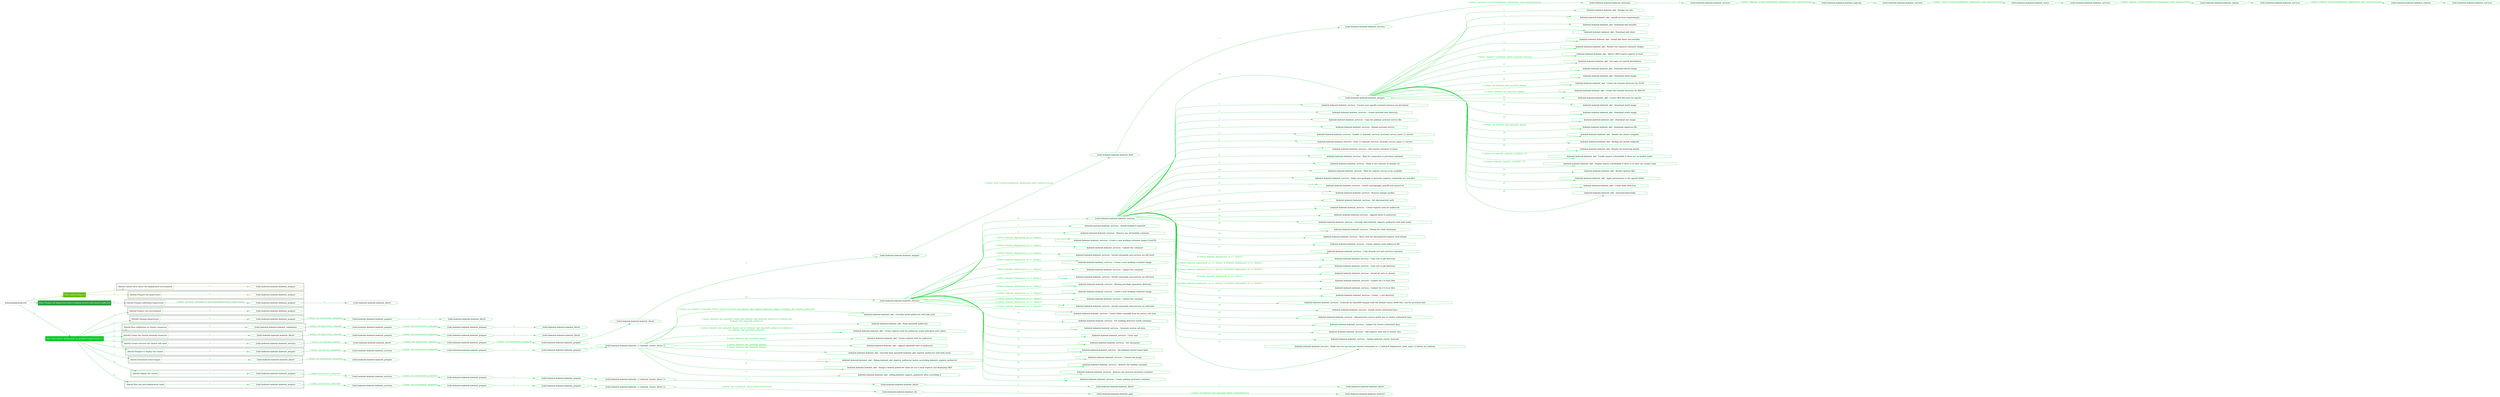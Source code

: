 digraph {
	graph [concentrate=true ordering=in rankdir=LR ratio=fill]
	edge [esep=5 sep=10]
	"kubeinit/playbook.yml" [id=root_node style=dotted]
	play_3930aa72 [label="Play: Initial setup (1)" color="#67bd0f" fontcolor="#ffffff" id=play_3930aa72 shape=box style=filled tooltip=localhost]
	"kubeinit/playbook.yml" -> play_3930aa72 [label="1 " color="#67bd0f" fontcolor="#67bd0f" id=edge_862242b8 labeltooltip="1 " tooltip="1 "]
	subgraph "kubeinit.kubeinit.kubeinit_prepare" {
		role_34085167 [label="[role] kubeinit.kubeinit.kubeinit_prepare" color="#67bd0f" id=role_34085167 tooltip="kubeinit.kubeinit.kubeinit_prepare"]
	}
	subgraph "kubeinit.kubeinit.kubeinit_prepare" {
		role_8853cd68 [label="[role] kubeinit.kubeinit.kubeinit_prepare" color="#67bd0f" id=role_8853cd68 tooltip="kubeinit.kubeinit.kubeinit_prepare"]
	}
	subgraph "Play: Initial setup (1)" {
		play_3930aa72 -> block_ec96301e [label=1 color="#67bd0f" fontcolor="#67bd0f" id=edge_690a9545 labeltooltip=1 tooltip=1]
		subgraph cluster_block_ec96301e {
			block_ec96301e [label="[block] Gather facts about the deployment environment" color="#67bd0f" id=block_ec96301e labeltooltip="Gather facts about the deployment environment" shape=box tooltip="Gather facts about the deployment environment"]
			block_ec96301e -> role_34085167 [label="1 " color="#67bd0f" fontcolor="#67bd0f" id=edge_0159f97f labeltooltip="1 " tooltip="1 "]
		}
		play_3930aa72 -> block_330757d1 [label=2 color="#67bd0f" fontcolor="#67bd0f" id=edge_3ceb738e labeltooltip=2 tooltip=2]
		subgraph cluster_block_330757d1 {
			block_330757d1 [label="[block] Prepare the hypervisors" color="#67bd0f" id=block_330757d1 labeltooltip="Prepare the hypervisors" shape=box tooltip="Prepare the hypervisors"]
			block_330757d1 -> role_8853cd68 [label="1 " color="#67bd0f" fontcolor="#67bd0f" id=edge_a051a071 labeltooltip="1 " tooltip="1 "]
		}
	}
	play_a74b76b9 [label="Play: Prepare all hypervisor hosts to deploy service and cluster nodes (0)" color="#2aa23f" fontcolor="#ffffff" id=play_a74b76b9 shape=box style=filled tooltip="Play: Prepare all hypervisor hosts to deploy service and cluster nodes (0)"]
	"kubeinit/playbook.yml" -> play_a74b76b9 [label="2 " color="#2aa23f" fontcolor="#2aa23f" id=edge_378794c4 labeltooltip="2 " tooltip="2 "]
	subgraph "kubeinit.kubeinit.kubeinit_libvirt" {
		role_548a5399 [label="[role] kubeinit.kubeinit.kubeinit_libvirt" color="#2aa23f" id=role_548a5399 tooltip="kubeinit.kubeinit.kubeinit_libvirt"]
	}
	subgraph "kubeinit.kubeinit.kubeinit_prepare" {
		role_34716636 [label="[role] kubeinit.kubeinit.kubeinit_prepare" color="#2aa23f" id=role_34716636 tooltip="kubeinit.kubeinit.kubeinit_prepare"]
		role_34716636 -> role_548a5399 [label="1 " color="#2aa23f" fontcolor="#2aa23f" id=edge_891f6bec labeltooltip="1 " tooltip="1 "]
	}
	subgraph "Play: Prepare all hypervisor hosts to deploy service and cluster nodes (0)" {
		play_a74b76b9 -> block_d46180a0 [label=1 color="#2aa23f" fontcolor="#2aa23f" id=edge_8298a652 labeltooltip=1 tooltip=1]
		subgraph cluster_block_d46180a0 {
			block_d46180a0 [label="[block] Prepare individual hypervisors" color="#2aa23f" id=block_d46180a0 labeltooltip="Prepare individual hypervisors" shape=box tooltip="Prepare individual hypervisors"]
			block_d46180a0 -> role_34716636 [label="1 [when: inventory_hostname in hostvars['kubeinit-facts'].hypervisors]" color="#2aa23f" fontcolor="#2aa23f" id=edge_69f134c7 labeltooltip="1 [when: inventory_hostname in hostvars['kubeinit-facts'].hypervisors]" tooltip="1 [when: inventory_hostname in hostvars['kubeinit-facts'].hypervisors]"]
		}
	}
	play_fd305d05 [label="Play: Run cluster deployment on prepared hypervisors (1)" color="#00cc21" fontcolor="#ffffff" id=play_fd305d05 shape=box style=filled tooltip=localhost]
	"kubeinit/playbook.yml" -> play_fd305d05 [label="3 " color="#00cc21" fontcolor="#00cc21" id=edge_f75c39d8 labeltooltip="3 " tooltip="3 "]
	subgraph "kubeinit.kubeinit.kubeinit_prepare" {
		role_9f9851fd [label="[role] kubeinit.kubeinit.kubeinit_prepare" color="#00cc21" id=role_9f9851fd tooltip="kubeinit.kubeinit.kubeinit_prepare"]
	}
	subgraph "kubeinit.kubeinit.kubeinit_libvirt" {
		role_09f736a6 [label="[role] kubeinit.kubeinit.kubeinit_libvirt" color="#00cc21" id=role_09f736a6 tooltip="kubeinit.kubeinit.kubeinit_libvirt"]
	}
	subgraph "kubeinit.kubeinit.kubeinit_prepare" {
		role_9d5b338d [label="[role] kubeinit.kubeinit.kubeinit_prepare" color="#00cc21" id=role_9d5b338d tooltip="kubeinit.kubeinit.kubeinit_prepare"]
		role_9d5b338d -> role_09f736a6 [label="1 " color="#00cc21" fontcolor="#00cc21" id=edge_8c2f9f8d labeltooltip="1 " tooltip="1 "]
	}
	subgraph "kubeinit.kubeinit.kubeinit_prepare" {
		role_fb8d58ef [label="[role] kubeinit.kubeinit.kubeinit_prepare" color="#00cc21" id=role_fb8d58ef tooltip="kubeinit.kubeinit.kubeinit_prepare"]
		role_fb8d58ef -> role_9d5b338d [label="1 [when: not environment_prepared]" color="#00cc21" fontcolor="#00cc21" id=edge_3a8899c5 labeltooltip="1 [when: not environment_prepared]" tooltip="1 [when: not environment_prepared]"]
	}
	subgraph "kubeinit.kubeinit.kubeinit_libvirt" {
		role_7ce58362 [label="[role] kubeinit.kubeinit.kubeinit_libvirt" color="#00cc21" id=role_7ce58362 tooltip="kubeinit.kubeinit.kubeinit_libvirt"]
	}
	subgraph "kubeinit.kubeinit.kubeinit_prepare" {
		role_16567720 [label="[role] kubeinit.kubeinit.kubeinit_prepare" color="#00cc21" id=role_16567720 tooltip="kubeinit.kubeinit.kubeinit_prepare"]
		role_16567720 -> role_7ce58362 [label="1 " color="#00cc21" fontcolor="#00cc21" id=edge_954b1597 labeltooltip="1 " tooltip="1 "]
	}
	subgraph "kubeinit.kubeinit.kubeinit_prepare" {
		role_e496e511 [label="[role] kubeinit.kubeinit.kubeinit_prepare" color="#00cc21" id=role_e496e511 tooltip="kubeinit.kubeinit.kubeinit_prepare"]
		role_e496e511 -> role_16567720 [label="1 [when: not environment_prepared]" color="#00cc21" fontcolor="#00cc21" id=edge_1e5223f6 labeltooltip="1 [when: not environment_prepared]" tooltip="1 [when: not environment_prepared]"]
	}
	subgraph "kubeinit.kubeinit.kubeinit_validations" {
		role_ee6c1b48 [label="[role] kubeinit.kubeinit.kubeinit_validations" color="#00cc21" id=role_ee6c1b48 tooltip="kubeinit.kubeinit.kubeinit_validations"]
		role_ee6c1b48 -> role_e496e511 [label="1 [when: not hypervisors_cleaned]" color="#00cc21" fontcolor="#00cc21" id=edge_94e13bbf labeltooltip="1 [when: not hypervisors_cleaned]" tooltip="1 [when: not hypervisors_cleaned]"]
	}
	subgraph "kubeinit.kubeinit.kubeinit_libvirt" {
		role_5bc779a7 [label="[role] kubeinit.kubeinit.kubeinit_libvirt" color="#00cc21" id=role_5bc779a7 tooltip="kubeinit.kubeinit.kubeinit_libvirt"]
	}
	subgraph "kubeinit.kubeinit.kubeinit_prepare" {
		role_d9e1999d [label="[role] kubeinit.kubeinit.kubeinit_prepare" color="#00cc21" id=role_d9e1999d tooltip="kubeinit.kubeinit.kubeinit_prepare"]
		role_d9e1999d -> role_5bc779a7 [label="1 " color="#00cc21" fontcolor="#00cc21" id=edge_8dc11fe7 labeltooltip="1 " tooltip="1 "]
	}
	subgraph "kubeinit.kubeinit.kubeinit_prepare" {
		role_373f72bf [label="[role] kubeinit.kubeinit.kubeinit_prepare" color="#00cc21" id=role_373f72bf tooltip="kubeinit.kubeinit.kubeinit_prepare"]
		role_373f72bf -> role_d9e1999d [label="1 [when: not environment_prepared]" color="#00cc21" fontcolor="#00cc21" id=edge_54837ba4 labeltooltip="1 [when: not environment_prepared]" tooltip="1 [when: not environment_prepared]"]
	}
	subgraph "kubeinit.kubeinit.kubeinit_libvirt" {
		role_51d3274a [label="[role] kubeinit.kubeinit.kubeinit_libvirt" color="#00cc21" id=role_51d3274a tooltip="kubeinit.kubeinit.kubeinit_libvirt"]
		role_51d3274a -> role_373f72bf [label="1 [when: not hypervisors_cleaned]" color="#00cc21" fontcolor="#00cc21" id=edge_a357cd28 labeltooltip="1 [when: not hypervisors_cleaned]" tooltip="1 [when: not hypervisors_cleaned]"]
	}
	subgraph "kubeinit.kubeinit.kubeinit_services" {
		role_fef5a75d [label="[role] kubeinit.kubeinit.kubeinit_services" color="#00cc21" id=role_fef5a75d tooltip="kubeinit.kubeinit.kubeinit_services"]
	}
	subgraph "kubeinit.kubeinit.kubeinit_registry" {
		role_125764d1 [label="[role] kubeinit.kubeinit.kubeinit_registry" color="#00cc21" id=role_125764d1 tooltip="kubeinit.kubeinit.kubeinit_registry"]
		role_125764d1 -> role_fef5a75d [label="1 " color="#00cc21" fontcolor="#00cc21" id=edge_fab2b13d labeltooltip="1 " tooltip="1 "]
	}
	subgraph "kubeinit.kubeinit.kubeinit_services" {
		role_efa6d9d4 [label="[role] kubeinit.kubeinit.kubeinit_services" color="#00cc21" id=role_efa6d9d4 tooltip="kubeinit.kubeinit.kubeinit_services"]
		role_efa6d9d4 -> role_125764d1 [label="1 [when: 'registry' in hostvars[kubeinit_deployment_node_name].services]" color="#00cc21" fontcolor="#00cc21" id=edge_377251af labeltooltip="1 [when: 'registry' in hostvars[kubeinit_deployment_node_name].services]" tooltip="1 [when: 'registry' in hostvars[kubeinit_deployment_node_name].services]"]
	}
	subgraph "kubeinit.kubeinit.kubeinit_apache" {
		role_afdfe680 [label="[role] kubeinit.kubeinit.kubeinit_apache" color="#00cc21" id=role_afdfe680 tooltip="kubeinit.kubeinit.kubeinit_apache"]
		role_afdfe680 -> role_efa6d9d4 [label="1 " color="#00cc21" fontcolor="#00cc21" id=edge_f150238a labeltooltip="1 " tooltip="1 "]
	}
	subgraph "kubeinit.kubeinit.kubeinit_services" {
		role_82650195 [label="[role] kubeinit.kubeinit.kubeinit_services" color="#00cc21" id=role_82650195 tooltip="kubeinit.kubeinit.kubeinit_services"]
		role_82650195 -> role_afdfe680 [label="1 [when: 'apache' in hostvars[kubeinit_deployment_node_name].services]" color="#00cc21" fontcolor="#00cc21" id=edge_059af410 labeltooltip="1 [when: 'apache' in hostvars[kubeinit_deployment_node_name].services]" tooltip="1 [when: 'apache' in hostvars[kubeinit_deployment_node_name].services]"]
	}
	subgraph "kubeinit.kubeinit.kubeinit_nexus" {
		role_2eb80bdc [label="[role] kubeinit.kubeinit.kubeinit_nexus" color="#00cc21" id=role_2eb80bdc tooltip="kubeinit.kubeinit.kubeinit_nexus"]
		role_2eb80bdc -> role_82650195 [label="1 " color="#00cc21" fontcolor="#00cc21" id=edge_8dafe0ab labeltooltip="1 " tooltip="1 "]
	}
	subgraph "kubeinit.kubeinit.kubeinit_services" {
		role_4574d3bd [label="[role] kubeinit.kubeinit.kubeinit_services" color="#00cc21" id=role_4574d3bd tooltip="kubeinit.kubeinit.kubeinit_services"]
		role_4574d3bd -> role_2eb80bdc [label="1 [when: 'nexus' in hostvars[kubeinit_deployment_node_name].services]" color="#00cc21" fontcolor="#00cc21" id=edge_c0ead2f5 labeltooltip="1 [when: 'nexus' in hostvars[kubeinit_deployment_node_name].services]" tooltip="1 [when: 'nexus' in hostvars[kubeinit_deployment_node_name].services]"]
	}
	subgraph "kubeinit.kubeinit.kubeinit_haproxy" {
		role_fe5e58e2 [label="[role] kubeinit.kubeinit.kubeinit_haproxy" color="#00cc21" id=role_fe5e58e2 tooltip="kubeinit.kubeinit.kubeinit_haproxy"]
		role_fe5e58e2 -> role_4574d3bd [label="1 " color="#00cc21" fontcolor="#00cc21" id=edge_315e60a2 labeltooltip="1 " tooltip="1 "]
	}
	subgraph "kubeinit.kubeinit.kubeinit_services" {
		role_95ff2632 [label="[role] kubeinit.kubeinit.kubeinit_services" color="#00cc21" id=role_95ff2632 tooltip="kubeinit.kubeinit.kubeinit_services"]
		role_95ff2632 -> role_fe5e58e2 [label="1 [when: 'haproxy' in hostvars[kubeinit_deployment_node_name].services]" color="#00cc21" fontcolor="#00cc21" id=edge_da72d06d labeltooltip="1 [when: 'haproxy' in hostvars[kubeinit_deployment_node_name].services]" tooltip="1 [when: 'haproxy' in hostvars[kubeinit_deployment_node_name].services]"]
	}
	subgraph "kubeinit.kubeinit.kubeinit_dnsmasq" {
		role_efcf39e1 [label="[role] kubeinit.kubeinit.kubeinit_dnsmasq" color="#00cc21" id=role_efcf39e1 tooltip="kubeinit.kubeinit.kubeinit_dnsmasq"]
		role_efcf39e1 -> role_95ff2632 [label="1 " color="#00cc21" fontcolor="#00cc21" id=edge_1147c83d labeltooltip="1 " tooltip="1 "]
	}
	subgraph "kubeinit.kubeinit.kubeinit_services" {
		role_4274913e [label="[role] kubeinit.kubeinit.kubeinit_services" color="#00cc21" id=role_4274913e tooltip="kubeinit.kubeinit.kubeinit_services"]
		role_4274913e -> role_efcf39e1 [label="1 [when: 'dnsmasq' in hostvars[kubeinit_deployment_node_name].services]" color="#00cc21" fontcolor="#00cc21" id=edge_590586aa labeltooltip="1 [when: 'dnsmasq' in hostvars[kubeinit_deployment_node_name].services]" tooltip="1 [when: 'dnsmasq' in hostvars[kubeinit_deployment_node_name].services]"]
	}
	subgraph "kubeinit.kubeinit.kubeinit_bind" {
		role_cde15881 [label="[role] kubeinit.kubeinit.kubeinit_bind" color="#00cc21" id=role_cde15881 tooltip="kubeinit.kubeinit.kubeinit_bind"]
		role_cde15881 -> role_4274913e [label="1 " color="#00cc21" fontcolor="#00cc21" id=edge_ad5581fb labeltooltip="1 " tooltip="1 "]
	}
	subgraph "kubeinit.kubeinit.kubeinit_prepare" {
		role_66c4d93e [label="[role] kubeinit.kubeinit.kubeinit_prepare" color="#00cc21" id=role_66c4d93e tooltip="kubeinit.kubeinit.kubeinit_prepare"]
		role_66c4d93e -> role_cde15881 [label="1 [when: 'bind' in hostvars[kubeinit_deployment_node_name].services]" color="#00cc21" fontcolor="#00cc21" id=edge_3aeea842 labeltooltip="1 [when: 'bind' in hostvars[kubeinit_deployment_node_name].services]" tooltip="1 [when: 'bind' in hostvars[kubeinit_deployment_node_name].services]"]
	}
	subgraph "kubeinit.kubeinit.kubeinit_libvirt" {
		role_99ee3eaf [label="[role] kubeinit.kubeinit.kubeinit_libvirt" color="#00cc21" id=role_99ee3eaf tooltip="kubeinit.kubeinit.kubeinit_libvirt"]
		role_99ee3eaf -> role_66c4d93e [label="1 " color="#00cc21" fontcolor="#00cc21" id=edge_46defb19 labeltooltip="1 " tooltip="1 "]
	}
	subgraph "kubeinit.kubeinit.kubeinit_prepare" {
		role_2c5df840 [label="[role] kubeinit.kubeinit.kubeinit_prepare" color="#00cc21" id=role_2c5df840 tooltip="kubeinit.kubeinit.kubeinit_prepare"]
		role_2c5df840 -> role_99ee3eaf [label="1 " color="#00cc21" fontcolor="#00cc21" id=edge_b470a0e3 labeltooltip="1 " tooltip="1 "]
	}
	subgraph "kubeinit.kubeinit.kubeinit_prepare" {
		role_34f8f930 [label="[role] kubeinit.kubeinit.kubeinit_prepare" color="#00cc21" id=role_34f8f930 tooltip="kubeinit.kubeinit.kubeinit_prepare"]
		role_34f8f930 -> role_2c5df840 [label="1 [when: not environment_prepared]" color="#00cc21" fontcolor="#00cc21" id=edge_0b3fd749 labeltooltip="1 [when: not environment_prepared]" tooltip="1 [when: not environment_prepared]"]
	}
	subgraph "kubeinit.kubeinit.kubeinit_libvirt" {
		role_950387c4 [label="[role] kubeinit.kubeinit.kubeinit_libvirt" color="#00cc21" id=role_950387c4 tooltip="kubeinit.kubeinit.kubeinit_libvirt"]
		role_950387c4 -> role_34f8f930 [label="1 [when: not hypervisors_cleaned]" color="#00cc21" fontcolor="#00cc21" id=edge_49e7b118 labeltooltip="1 [when: not hypervisors_cleaned]" tooltip="1 [when: not hypervisors_cleaned]"]
	}
	subgraph "kubeinit.kubeinit.kubeinit_services" {
		role_a7f99a9d [label="[role] kubeinit.kubeinit.kubeinit_services" color="#00cc21" id=role_a7f99a9d tooltip="kubeinit.kubeinit.kubeinit_services"]
		role_a7f99a9d -> role_950387c4 [label="1 [when: not network_created]" color="#00cc21" fontcolor="#00cc21" id=edge_1d25fb61 labeltooltip="1 [when: not network_created]" tooltip="1 [when: not network_created]"]
	}
	subgraph "kubeinit.kubeinit.kubeinit_prepare" {
		role_9ff2643e [label="[role] kubeinit.kubeinit.kubeinit_prepare" color="#00cc21" id=role_9ff2643e tooltip="kubeinit.kubeinit.kubeinit_prepare"]
		task_190ede09 [label="kubeinit.kubeinit.kubeinit_okd : Render net info" color="#00cc21" id=task_190ede09 shape=octagon tooltip="kubeinit.kubeinit.kubeinit_okd : Render net info"]
		role_9ff2643e -> task_190ede09 [label="1 " color="#00cc21" fontcolor="#00cc21" id=edge_2ce2594e labeltooltip="1 " tooltip="1 "]
		task_5cb845b1 [label="kubeinit.kubeinit.kubeinit_okd : Install services requirements" color="#00cc21" id=task_5cb845b1 shape=octagon tooltip="kubeinit.kubeinit.kubeinit_okd : Install services requirements"]
		role_9ff2643e -> task_5cb845b1 [label="2 " color="#00cc21" fontcolor="#00cc21" id=edge_46b255fe labeltooltip="2 " tooltip="2 "]
		task_edef25cc [label="kubeinit.kubeinit.kubeinit_okd : Download okd installer" color="#00cc21" id=task_edef25cc shape=octagon tooltip="kubeinit.kubeinit.kubeinit_okd : Download okd installer"]
		role_9ff2643e -> task_edef25cc [label="3 " color="#00cc21" fontcolor="#00cc21" id=edge_1a8a70a1 labeltooltip="3 " tooltip="3 "]
		task_44b2f05d [label="kubeinit.kubeinit.kubeinit_okd : Download okd client" color="#00cc21" id=task_44b2f05d shape=octagon tooltip="kubeinit.kubeinit.kubeinit_okd : Download okd client"]
		role_9ff2643e -> task_44b2f05d [label="4 " color="#00cc21" fontcolor="#00cc21" id=edge_66bc6fde labeltooltip="4 " tooltip="4 "]
		task_9bab531b [label="kubeinit.kubeinit.kubeinit_okd : Install okd client and installer" color="#00cc21" id=task_9bab531b shape=octagon tooltip="kubeinit.kubeinit.kubeinit_okd : Install okd client and installer"]
		role_9ff2643e -> task_9bab531b [label="5 " color="#00cc21" fontcolor="#00cc21" id=edge_e40740e2 labeltooltip="5 " tooltip="5 "]
		task_8fbb1b4d [label="kubeinit.kubeinit.kubeinit_okd : Render the required container images" color="#00cc21" id=task_8fbb1b4d shape=octagon tooltip="kubeinit.kubeinit.kubeinit_okd : Render the required container images"]
		role_9ff2643e -> task_8fbb1b4d [label="6 " color="#00cc21" fontcolor="#00cc21" id=edge_0f43a78a labeltooltip="6 " tooltip="6 "]
		task_c34630f1 [label="kubeinit.kubeinit.kubeinit_okd : Mirror OKD remote registry to local" color="#00cc21" id=task_c34630f1 shape=octagon tooltip="kubeinit.kubeinit.kubeinit_okd : Mirror OKD remote registry to local"]
		role_9ff2643e -> task_c34630f1 [label="7 [when: 'registry' in kubeinit_cluster_hostvars.services]" color="#00cc21" fontcolor="#00cc21" id=edge_4f2cffe5 labeltooltip="7 [when: 'registry' in kubeinit_cluster_hostvars.services]" tooltip="7 [when: 'registry' in kubeinit_cluster_hostvars.services]"]
		task_ca7134ca [label="kubeinit.kubeinit.kubeinit_okd : Set name of CoreOS distribution" color="#00cc21" id=task_ca7134ca shape=octagon tooltip="kubeinit.kubeinit.kubeinit_okd : Set name of CoreOS distribution"]
		role_9ff2643e -> task_ca7134ca [label="8 " color="#00cc21" fontcolor="#00cc21" id=edge_b2261655 labeltooltip="8 " tooltip="8 "]
		task_13c2767a [label="kubeinit.kubeinit.kubeinit_okd : Download kernel image" color="#00cc21" id=task_13c2767a shape=octagon tooltip="kubeinit.kubeinit.kubeinit_okd : Download kernel image"]
		role_9ff2643e -> task_13c2767a [label="9 " color="#00cc21" fontcolor="#00cc21" id=edge_54717ded labeltooltip="9 " tooltip="9 "]
		task_7ff1635b [label="kubeinit.kubeinit.kubeinit_okd : Download initrd image" color="#00cc21" id=task_7ff1635b shape=octagon tooltip="kubeinit.kubeinit.kubeinit_okd : Download initrd image"]
		role_9ff2643e -> task_7ff1635b [label="10 " color="#00cc21" fontcolor="#00cc21" id=edge_c36c868d labeltooltip="10 " tooltip="10 "]
		task_dfabe391 [label="kubeinit.kubeinit.kubeinit_okd : Create the treeinfo directory for FCOS" color="#00cc21" id=task_dfabe391 shape=octagon tooltip="kubeinit.kubeinit.kubeinit_okd : Create the treeinfo directory for FCOS"]
		role_9ff2643e -> task_dfabe391 [label="11 [when: not kubeinit_okd_openshift_deploy]" color="#00cc21" fontcolor="#00cc21" id=edge_aef61e0e labeltooltip="11 [when: not kubeinit_okd_openshift_deploy]" tooltip="11 [when: not kubeinit_okd_openshift_deploy]"]
		task_c2b97b6d [label="kubeinit.kubeinit.kubeinit_okd : Create the treeinfo directory for RHCOS" color="#00cc21" id=task_c2b97b6d shape=octagon tooltip="kubeinit.kubeinit.kubeinit_okd : Create the treeinfo directory for RHCOS"]
		role_9ff2643e -> task_c2b97b6d [label="12 [when: kubeinit_okd_openshift_deploy]" color="#00cc21" fontcolor="#00cc21" id=edge_9dd1e63b labeltooltip="12 [when: kubeinit_okd_openshift_deploy]" tooltip="12 [when: kubeinit_okd_openshift_deploy]"]
		task_3ff24b7b [label="kubeinit.kubeinit.kubeinit_okd : Create OKD directory for apache" color="#00cc21" id=task_3ff24b7b shape=octagon tooltip="kubeinit.kubeinit.kubeinit_okd : Create OKD directory for apache"]
		role_9ff2643e -> task_3ff24b7b [label="13 " color="#00cc21" fontcolor="#00cc21" id=edge_be957769 labeltooltip="13 " tooltip="13 "]
		task_ab6f8a76 [label="kubeinit.kubeinit.kubeinit_okd : Download initrd image" color="#00cc21" id=task_ab6f8a76 shape=octagon tooltip="kubeinit.kubeinit.kubeinit_okd : Download initrd image"]
		role_9ff2643e -> task_ab6f8a76 [label="14 " color="#00cc21" fontcolor="#00cc21" id=edge_321ea21f labeltooltip="14 " tooltip="14 "]
		task_4decab11 [label="kubeinit.kubeinit.kubeinit_okd : Download rootfs image" color="#00cc21" id=task_4decab11 shape=octagon tooltip="kubeinit.kubeinit.kubeinit_okd : Download rootfs image"]
		role_9ff2643e -> task_4decab11 [label="15 " color="#00cc21" fontcolor="#00cc21" id=edge_109a3abc labeltooltip="15 " tooltip="15 "]
		task_d01d5037 [label="kubeinit.kubeinit.kubeinit_okd : Download raw image" color="#00cc21" id=task_d01d5037 shape=octagon tooltip="kubeinit.kubeinit.kubeinit_okd : Download raw image"]
		role_9ff2643e -> task_d01d5037 [label="16 " color="#00cc21" fontcolor="#00cc21" id=edge_d17d2e26 labeltooltip="16 " tooltip="16 "]
		task_78194731 [label="kubeinit.kubeinit.kubeinit_okd : Download signature file" color="#00cc21" id=task_78194731 shape=octagon tooltip="kubeinit.kubeinit.kubeinit_okd : Download signature file"]
		role_9ff2643e -> task_78194731 [label="17 [when: not kubeinit_okd_openshift_deploy]" color="#00cc21" fontcolor="#00cc21" id=edge_a25cbd5c labeltooltip="17 [when: not kubeinit_okd_openshift_deploy]" tooltip="17 [when: not kubeinit_okd_openshift_deploy]"]
		task_d46aa6b2 [label="kubeinit.kubeinit.kubeinit_okd : Render the cluster template" color="#00cc21" id=task_d46aa6b2 shape=octagon tooltip="kubeinit.kubeinit.kubeinit_okd : Render the cluster template"]
		role_9ff2643e -> task_d46aa6b2 [label="18 " color="#00cc21" fontcolor="#00cc21" id=edge_cce9a955 labeltooltip="18 " tooltip="18 "]
		task_93c113c7 [label="kubeinit.kubeinit.kubeinit_okd : Backup the install config file" color="#00cc21" id=task_93c113c7 shape=octagon tooltip="kubeinit.kubeinit.kubeinit_okd : Backup the install config file"]
		role_9ff2643e -> task_93c113c7 [label="19 " color="#00cc21" fontcolor="#00cc21" id=edge_fc0f2154 labeltooltip="19 " tooltip="19 "]
		task_887a16bf [label="kubeinit.kubeinit.kubeinit_okd : Render the bootstrap details" color="#00cc21" id=task_887a16bf shape=octagon tooltip="kubeinit.kubeinit.kubeinit_okd : Render the bootstrap details"]
		role_9ff2643e -> task_887a16bf [label="20 " color="#00cc21" fontcolor="#00cc21" id=edge_ff2b15af labeltooltip="20 " tooltip="20 "]
		task_1d5cf059 [label="kubeinit.kubeinit.kubeinit_okd : Enable master schedulable if there are no worker nodes" color="#00cc21" id=task_1d5cf059 shape=octagon tooltip="kubeinit.kubeinit.kubeinit_okd : Enable master schedulable if there are no worker nodes"]
		role_9ff2643e -> task_1d5cf059 [label="21 [when: not kubeinit_compute_count|int > 0]" color="#00cc21" fontcolor="#00cc21" id=edge_16adbff4 labeltooltip="21 [when: not kubeinit_compute_count|int > 0]" tooltip="21 [when: not kubeinit_compute_count|int > 0]"]
		task_7f94a6bf [label="kubeinit.kubeinit.kubeinit_okd : Disable master schedulable if there is at least one worker node" color="#00cc21" id=task_7f94a6bf shape=octagon tooltip="kubeinit.kubeinit.kubeinit_okd : Disable master schedulable if there is at least one worker node"]
		role_9ff2643e -> task_7f94a6bf [label="22 [when: kubeinit_compute_count|int > 0]" color="#00cc21" fontcolor="#00cc21" id=edge_54dc4c61 labeltooltip="22 [when: kubeinit_compute_count|int > 0]" tooltip="22 [when: kubeinit_compute_count|int > 0]"]
		task_3e1c3219 [label="kubeinit.kubeinit.kubeinit_okd : Render ignition files" color="#00cc21" id=task_3e1c3219 shape=octagon tooltip="kubeinit.kubeinit.kubeinit_okd : Render ignition files"]
		role_9ff2643e -> task_3e1c3219 [label="23 " color="#00cc21" fontcolor="#00cc21" id=edge_19a284d5 labeltooltip="23 " tooltip="23 "]
		task_cb44bd12 [label="kubeinit.kubeinit.kubeinit_okd : Apply permissions to the apache folder" color="#00cc21" id=task_cb44bd12 shape=octagon tooltip="kubeinit.kubeinit.kubeinit_okd : Apply permissions to the apache folder"]
		role_9ff2643e -> task_cb44bd12 [label="24 " color="#00cc21" fontcolor="#00cc21" id=edge_695af31e labeltooltip="24 " tooltip="24 "]
		task_3f42f941 [label="kubeinit.kubeinit.kubeinit_okd : Create kube directory" color="#00cc21" id=task_3f42f941 shape=octagon tooltip="kubeinit.kubeinit.kubeinit_okd : Create kube directory"]
		role_9ff2643e -> task_3f42f941 [label="25 " color="#00cc21" fontcolor="#00cc21" id=edge_9d04e53c labeltooltip="25 " tooltip="25 "]
		task_1e7f90ff [label="kubeinit.kubeinit.kubeinit_okd : Autoload kubeconfig" color="#00cc21" id=task_1e7f90ff shape=octagon tooltip="kubeinit.kubeinit.kubeinit_okd : Autoload kubeconfig"]
		role_9ff2643e -> task_1e7f90ff [label="26 " color="#00cc21" fontcolor="#00cc21" id=edge_cc929aea labeltooltip="26 " tooltip="26 "]
	}
	subgraph "kubeinit.kubeinit.kubeinit_services" {
		role_d6398139 [label="[role] kubeinit.kubeinit.kubeinit_services" color="#00cc21" id=role_d6398139 tooltip="kubeinit.kubeinit.kubeinit_services"]
		task_06bd71e7 [label="kubeinit.kubeinit.kubeinit_services : Ensure user specific systemd instance are persistent" color="#00cc21" id=task_06bd71e7 shape=octagon tooltip="kubeinit.kubeinit.kubeinit_services : Ensure user specific systemd instance are persistent"]
		role_d6398139 -> task_06bd71e7 [label="1 " color="#00cc21" fontcolor="#00cc21" id=edge_4032cee0 labeltooltip="1 " tooltip="1 "]
		task_9246050f [label="kubeinit.kubeinit.kubeinit_services : Create systemd user directory" color="#00cc21" id=task_9246050f shape=octagon tooltip="kubeinit.kubeinit.kubeinit_services : Create systemd user directory"]
		role_d6398139 -> task_9246050f [label="2 " color="#00cc21" fontcolor="#00cc21" id=edge_e4d925c9 labeltooltip="2 " tooltip="2 "]
		task_5440cc79 [label="kubeinit.kubeinit.kubeinit_services : Copy the podman systemd service file" color="#00cc21" id=task_5440cc79 shape=octagon tooltip="kubeinit.kubeinit.kubeinit_services : Copy the podman systemd service file"]
		role_d6398139 -> task_5440cc79 [label="3 " color="#00cc21" fontcolor="#00cc21" id=edge_f0529052 labeltooltip="3 " tooltip="3 "]
		task_2dd5bf7b [label="kubeinit.kubeinit.kubeinit_services : Reload systemd service" color="#00cc21" id=task_2dd5bf7b shape=octagon tooltip="kubeinit.kubeinit.kubeinit_services : Reload systemd service"]
		role_d6398139 -> task_2dd5bf7b [label="4 " color="#00cc21" fontcolor="#00cc21" id=edge_98c7b2b2 labeltooltip="4 " tooltip="4 "]
		task_b4106082 [label="kubeinit.kubeinit.kubeinit_services : Enable {{ kubeinit_services_systemd_service_name }}.service" color="#00cc21" id=task_b4106082 shape=octagon tooltip="kubeinit.kubeinit.kubeinit_services : Enable {{ kubeinit_services_systemd_service_name }}.service"]
		role_d6398139 -> task_b4106082 [label="5 " color="#00cc21" fontcolor="#00cc21" id=edge_1d067483 labeltooltip="5 " tooltip="5 "]
		task_5e86f2b5 [label="kubeinit.kubeinit.kubeinit_services : Start {{ kubeinit_services_systemd_service_name }}.service" color="#00cc21" id=task_5e86f2b5 shape=octagon tooltip="kubeinit.kubeinit.kubeinit_services : Start {{ kubeinit_services_systemd_service_name }}.service"]
		role_d6398139 -> task_5e86f2b5 [label="6 " color="#00cc21" fontcolor="#00cc21" id=edge_d11554bc labeltooltip="6 " tooltip="6 "]
		task_a19fe362 [label="kubeinit.kubeinit.kubeinit_services : Add remote container to hosts" color="#00cc21" id=task_a19fe362 shape=octagon tooltip="kubeinit.kubeinit.kubeinit_services : Add remote container to hosts"]
		role_d6398139 -> task_a19fe362 [label="7 " color="#00cc21" fontcolor="#00cc21" id=edge_572fb9d5 labeltooltip="7 " tooltip="7 "]
		task_6f276b72 [label="kubeinit.kubeinit.kubeinit_services : Wait for connection to provision container" color="#00cc21" id=task_6f276b72 shape=octagon tooltip="kubeinit.kubeinit.kubeinit_services : Wait for connection to provision container"]
		role_d6398139 -> task_6f276b72 [label="8 " color="#00cc21" fontcolor="#00cc21" id=edge_814d6bb8 labeltooltip="8 " tooltip="8 "]
		task_cac70021 [label="kubeinit.kubeinit.kubeinit_services : Read in the contents of domain.crt" color="#00cc21" id=task_cac70021 shape=octagon tooltip="kubeinit.kubeinit.kubeinit_services : Read in the contents of domain.crt"]
		role_d6398139 -> task_cac70021 [label="9 " color="#00cc21" fontcolor="#00cc21" id=edge_efbb75fc labeltooltip="9 " tooltip="9 "]
		task_9cb369cc [label="kubeinit.kubeinit.kubeinit_services : Wait for registry service to be available" color="#00cc21" id=task_9cb369cc shape=octagon tooltip="kubeinit.kubeinit.kubeinit_services : Wait for registry service to be available"]
		role_d6398139 -> task_9cb369cc [label="10 " color="#00cc21" fontcolor="#00cc21" id=edge_bb98a810 labeltooltip="10 " tooltip="10 "]
		task_3ea9fd13 [label="kubeinit.kubeinit.kubeinit_services : Make sure packages to generate registry credentials are installed" color="#00cc21" id=task_3ea9fd13 shape=octagon tooltip="kubeinit.kubeinit.kubeinit_services : Make sure packages to generate registry credentials are installed"]
		role_d6398139 -> task_3ea9fd13 [label="11 " color="#00cc21" fontcolor="#00cc21" id=edge_cc0dfc63 labeltooltip="11 " tooltip="11 "]
		task_5a65e92d [label="kubeinit.kubeinit.kubeinit_services : Install cryptography, passlib and nexus3-cli" color="#00cc21" id=task_5a65e92d shape=octagon tooltip="kubeinit.kubeinit.kubeinit_services : Install cryptography, passlib and nexus3-cli"]
		role_d6398139 -> task_5a65e92d [label="12 " color="#00cc21" fontcolor="#00cc21" id=edge_25cd087f labeltooltip="12 " tooltip="12 "]
		task_84f8f14b [label="kubeinit.kubeinit.kubeinit_services : Remove nologin marker" color="#00cc21" id=task_84f8f14b shape=octagon tooltip="kubeinit.kubeinit.kubeinit_services : Remove nologin marker"]
		role_d6398139 -> task_84f8f14b [label="13 " color="#00cc21" fontcolor="#00cc21" id=edge_774916d6 labeltooltip="13 " tooltip="13 "]
		task_5f675d7b [label="kubeinit.kubeinit.kubeinit_services : Set disconnected_auth" color="#00cc21" id=task_5f675d7b shape=octagon tooltip="kubeinit.kubeinit.kubeinit_services : Set disconnected_auth"]
		role_d6398139 -> task_5f675d7b [label="14 " color="#00cc21" fontcolor="#00cc21" id=edge_2f1954c9 labeltooltip="14 " tooltip="14 "]
		task_806928e9 [label="kubeinit.kubeinit.kubeinit_services : Create registry auth for pullsecret" color="#00cc21" id=task_806928e9 shape=octagon tooltip="kubeinit.kubeinit.kubeinit_services : Create registry auth for pullsecret"]
		role_d6398139 -> task_806928e9 [label="15 " color="#00cc21" fontcolor="#00cc21" id=edge_7f3d7ab3 labeltooltip="15 " tooltip="15 "]
		task_8b52af19 [label="kubeinit.kubeinit.kubeinit_services : Append auths to pullsecret" color="#00cc21" id=task_8b52af19 shape=octagon tooltip="kubeinit.kubeinit.kubeinit_services : Append auths to pullsecret"]
		role_d6398139 -> task_8b52af19 [label="16 " color="#00cc21" fontcolor="#00cc21" id=edge_76369f0a labeltooltip="16 " tooltip="16 "]
		task_b6bb84ae [label="kubeinit.kubeinit.kubeinit_services : Override final kubeinit_registry_pullsecret with both auths" color="#00cc21" id=task_b6bb84ae shape=octagon tooltip="kubeinit.kubeinit.kubeinit_services : Override final kubeinit_registry_pullsecret with both auths"]
		role_d6398139 -> task_b6bb84ae [label="17 " color="#00cc21" fontcolor="#00cc21" id=edge_af63db32 labeltooltip="17 " tooltip="17 "]
		task_f3039c27 [label="kubeinit.kubeinit.kubeinit_services : Debug the creds dictionary" color="#00cc21" id=task_f3039c27 shape=octagon tooltip="kubeinit.kubeinit.kubeinit_services : Debug the creds dictionary"]
		role_d6398139 -> task_f3039c27 [label="18 " color="#00cc21" fontcolor="#00cc21" id=edge_9cce3afd labeltooltip="18 " tooltip="18 "]
		task_1beb1af4 [label="kubeinit.kubeinit.kubeinit_services : Write auth for disconnected registry auth details" color="#00cc21" id=task_1beb1af4 shape=octagon tooltip="kubeinit.kubeinit.kubeinit_services : Write auth for disconnected registry auth details"]
		role_d6398139 -> task_1beb1af4 [label="19 " color="#00cc21" fontcolor="#00cc21" id=edge_aa783218 labeltooltip="19 " tooltip="19 "]
		task_2e48fed9 [label="kubeinit.kubeinit.kubeinit_services : Create registry auth pullsecret file" color="#00cc21" id=task_2e48fed9 shape=octagon tooltip="kubeinit.kubeinit.kubeinit_services : Create registry auth pullsecret file"]
		role_d6398139 -> task_2e48fed9 [label="20 " color="#00cc21" fontcolor="#00cc21" id=edge_97aca32a labeltooltip="20 " tooltip="20 "]
		task_768a9666 [label="kubeinit.kubeinit.kubeinit_services : Copy domain cert into services container" color="#00cc21" id=task_768a9666 shape=octagon tooltip="kubeinit.kubeinit.kubeinit_services : Copy domain cert into services container"]
		role_d6398139 -> task_768a9666 [label="21 " color="#00cc21" fontcolor="#00cc21" id=edge_6bbc1fd9 labeltooltip="21 " tooltip="21 "]
		task_f27d7b34 [label="kubeinit.kubeinit.kubeinit_services : Copy cert to pki directory" color="#00cc21" id=task_f27d7b34 shape=octagon tooltip="kubeinit.kubeinit.kubeinit_services : Copy cert to pki directory"]
		role_d6398139 -> task_f27d7b34 [label="22 [when: kubeinit_deployment_os == 'centos']" color="#00cc21" fontcolor="#00cc21" id=edge_2062c2a2 labeltooltip="22 [when: kubeinit_deployment_os == 'centos']" tooltip="22 [when: kubeinit_deployment_os == 'centos']"]
		task_7e14c642 [label="kubeinit.kubeinit.kubeinit_services : Copy cert to pki directory" color="#00cc21" id=task_7e14c642 shape=octagon tooltip="kubeinit.kubeinit.kubeinit_services : Copy cert to pki directory"]
		role_d6398139 -> task_7e14c642 [label="23 [when: kubeinit_deployment_os == 'ubuntu' or kubeinit_deployment_os == 'debian']" color="#00cc21" fontcolor="#00cc21" id=edge_65fb8872 labeltooltip="23 [when: kubeinit_deployment_os == 'ubuntu' or kubeinit_deployment_os == 'debian']" tooltip="23 [when: kubeinit_deployment_os == 'ubuntu' or kubeinit_deployment_os == 'debian']"]
		task_fd58f071 [label="kubeinit.kubeinit.kubeinit_services : Install all certs in ubuntu" color="#00cc21" id=task_fd58f071 shape=octagon tooltip="kubeinit.kubeinit.kubeinit_services : Install all certs in ubuntu"]
		role_d6398139 -> task_fd58f071 [label="24 [when: kubeinit_deployment_os == 'ubuntu' or kubeinit_deployment_os == 'debian']" color="#00cc21" fontcolor="#00cc21" id=edge_b9271ec5 labeltooltip="24 [when: kubeinit_deployment_os == 'ubuntu' or kubeinit_deployment_os == 'debian']" tooltip="24 [when: kubeinit_deployment_os == 'ubuntu' or kubeinit_deployment_os == 'debian']"]
		task_30a259cc [label="kubeinit.kubeinit.kubeinit_services : Update the CA trust files" color="#00cc21" id=task_30a259cc shape=octagon tooltip="kubeinit.kubeinit.kubeinit_services : Update the CA trust files"]
		role_d6398139 -> task_30a259cc [label="25 [when: kubeinit_deployment_os == 'centos']" color="#00cc21" fontcolor="#00cc21" id=edge_820be085 labeltooltip="25 [when: kubeinit_deployment_os == 'centos']" tooltip="25 [when: kubeinit_deployment_os == 'centos']"]
		task_b6040b20 [label="kubeinit.kubeinit.kubeinit_services : Update the CA trust files" color="#00cc21" id=task_b6040b20 shape=octagon tooltip="kubeinit.kubeinit.kubeinit_services : Update the CA trust files"]
		role_d6398139 -> task_b6040b20 [label="26 [when: kubeinit_deployment_os == 'ubuntu' or kubeinit_deployment_os == 'debian']" color="#00cc21" fontcolor="#00cc21" id=edge_ccd80511 labeltooltip="26 [when: kubeinit_deployment_os == 'ubuntu' or kubeinit_deployment_os == 'debian']" tooltip="26 [when: kubeinit_deployment_os == 'ubuntu' or kubeinit_deployment_os == 'debian']"]
		task_a0bb5e2b [label="kubeinit.kubeinit.kubeinit_services : Create ~/.ssh directory" color="#00cc21" id=task_a0bb5e2b shape=octagon tooltip="kubeinit.kubeinit.kubeinit_services : Create ~/.ssh directory"]
		role_d6398139 -> task_a0bb5e2b [label="27 " color="#00cc21" fontcolor="#00cc21" id=edge_bf937c31 labeltooltip="27 " tooltip="27 "]
		task_094f9f8a [label="kubeinit.kubeinit.kubeinit_services : Generate an OpenSSH keypair with the default values (4096 bits, rsa) for provision host" color="#00cc21" id=task_094f9f8a shape=octagon tooltip="kubeinit.kubeinit.kubeinit_services : Generate an OpenSSH keypair with the default values (4096 bits, rsa) for provision host"]
		role_d6398139 -> task_094f9f8a [label="28 " color="#00cc21" fontcolor="#00cc21" id=edge_3867f872 labeltooltip="28 " tooltip="28 "]
		task_6418dffc [label="kubeinit.kubeinit.kubeinit_services : Install cluster authorized keys" color="#00cc21" id=task_6418dffc shape=octagon tooltip="kubeinit.kubeinit.kubeinit_services : Install cluster authorized keys"]
		role_d6398139 -> task_6418dffc [label="29 " color="#00cc21" fontcolor="#00cc21" id=edge_ca430f45 labeltooltip="29 " tooltip="29 "]
		task_2cf3d6d0 [label="kubeinit.kubeinit.kubeinit_services : Add provision service public key to cluster authorized_keys" color="#00cc21" id=task_2cf3d6d0 shape=octagon tooltip="kubeinit.kubeinit.kubeinit_services : Add provision service public key to cluster authorized_keys"]
		role_d6398139 -> task_2cf3d6d0 [label="30 " color="#00cc21" fontcolor="#00cc21" id=edge_c527ed42 labeltooltip="30 " tooltip="30 "]
		task_c72582be [label="kubeinit.kubeinit.kubeinit_services : Update the cluster authorized_keys" color="#00cc21" id=task_c72582be shape=octagon tooltip="kubeinit.kubeinit.kubeinit_services : Update the cluster authorized_keys"]
		role_d6398139 -> task_c72582be [label="31 " color="#00cc21" fontcolor="#00cc21" id=edge_0ccc029f labeltooltip="31 " tooltip="31 "]
		task_5d6caf00 [label="kubeinit.kubeinit.kubeinit_services : Add registry auth info to cluster vars" color="#00cc21" id=task_5d6caf00 shape=octagon tooltip="kubeinit.kubeinit.kubeinit_services : Add registry auth info to cluster vars"]
		role_d6398139 -> task_5d6caf00 [label="32 " color="#00cc21" fontcolor="#00cc21" id=edge_68952b8e labeltooltip="32 " tooltip="32 "]
		task_663200d8 [label="kubeinit.kubeinit.kubeinit_services : Update kubeinit_cluster_hostvars" color="#00cc21" id=task_663200d8 shape=octagon tooltip="kubeinit.kubeinit.kubeinit_services : Update kubeinit_cluster_hostvars"]
		role_d6398139 -> task_663200d8 [label="33 " color="#00cc21" fontcolor="#00cc21" id=edge_ea8880eb labeltooltip="33 " tooltip="33 "]
		task_85133602 [label="kubeinit.kubeinit.kubeinit_services : Make sure we can execute remote commands on {{ kubeinit_deployment_node_name }} before we continue" color="#00cc21" id=task_85133602 shape=octagon tooltip="kubeinit.kubeinit.kubeinit_services : Make sure we can execute remote commands on {{ kubeinit_deployment_node_name }} before we continue"]
		role_d6398139 -> task_85133602 [label="34 " color="#00cc21" fontcolor="#00cc21" id=edge_f4b47094 labeltooltip="34 " tooltip="34 "]
		role_d6398139 -> role_9ff2643e [label="35 " color="#00cc21" fontcolor="#00cc21" id=edge_9818701f labeltooltip="35 " tooltip="35 "]
	}
	subgraph "kubeinit.kubeinit.kubeinit_services" {
		role_e85b2d63 [label="[role] kubeinit.kubeinit.kubeinit_services" color="#00cc21" id=role_e85b2d63 tooltip="kubeinit.kubeinit.kubeinit_services"]
		task_fab3c2b0 [label="kubeinit.kubeinit.kubeinit_services : Install buildah if required" color="#00cc21" id=task_fab3c2b0 shape=octagon tooltip="kubeinit.kubeinit.kubeinit_services : Install buildah if required"]
		role_e85b2d63 -> task_fab3c2b0 [label="1 " color="#00cc21" fontcolor="#00cc21" id=edge_5f8e4250 labeltooltip="1 " tooltip="1 "]
		task_a3a69e53 [label="kubeinit.kubeinit.kubeinit_services : Remove any old buildah container" color="#00cc21" id=task_a3a69e53 shape=octagon tooltip="kubeinit.kubeinit.kubeinit_services : Remove any old buildah container"]
		role_e85b2d63 -> task_a3a69e53 [label="2 " color="#00cc21" fontcolor="#00cc21" id=edge_f6482c7e labeltooltip="2 " tooltip="2 "]
		task_2b4ee16f [label="kubeinit.kubeinit.kubeinit_services : Create a new working container image (CentOS)" color="#00cc21" id=task_2b4ee16f shape=octagon tooltip="kubeinit.kubeinit.kubeinit_services : Create a new working container image (CentOS)"]
		role_e85b2d63 -> task_2b4ee16f [label="3 [when: kubeinit_deployment_os == 'centos']" color="#00cc21" fontcolor="#00cc21" id=edge_a2c90bf7 labeltooltip="3 [when: kubeinit_deployment_os == 'centos']" tooltip="3 [when: kubeinit_deployment_os == 'centos']"]
		task_0e29f559 [label="kubeinit.kubeinit.kubeinit_services : Update the container" color="#00cc21" id=task_0e29f559 shape=octagon tooltip="kubeinit.kubeinit.kubeinit_services : Update the container"]
		role_e85b2d63 -> task_0e29f559 [label="4 [when: kubeinit_deployment_os == 'centos']" color="#00cc21" fontcolor="#00cc21" id=edge_15bc6a78 labeltooltip="4 [when: kubeinit_deployment_os == 'centos']" tooltip="4 [when: kubeinit_deployment_os == 'centos']"]
		task_792f03a2 [label="kubeinit.kubeinit.kubeinit_services : Install commands and services we will need" color="#00cc21" id=task_792f03a2 shape=octagon tooltip="kubeinit.kubeinit.kubeinit_services : Install commands and services we will need"]
		role_e85b2d63 -> task_792f03a2 [label="5 [when: kubeinit_deployment_os == 'centos']" color="#00cc21" fontcolor="#00cc21" id=edge_a745a7d5 labeltooltip="5 [when: kubeinit_deployment_os == 'centos']" tooltip="5 [when: kubeinit_deployment_os == 'centos']"]
		task_d7b30139 [label="kubeinit.kubeinit.kubeinit_services : Create a new working container image" color="#00cc21" id=task_d7b30139 shape=octagon tooltip="kubeinit.kubeinit.kubeinit_services : Create a new working container image"]
		role_e85b2d63 -> task_d7b30139 [label="6 [when: kubeinit_deployment_os == 'debian']" color="#00cc21" fontcolor="#00cc21" id=edge_688f0abf labeltooltip="6 [when: kubeinit_deployment_os == 'debian']" tooltip="6 [when: kubeinit_deployment_os == 'debian']"]
		task_d5209ec0 [label="kubeinit.kubeinit.kubeinit_services : Update the container" color="#00cc21" id=task_d5209ec0 shape=octagon tooltip="kubeinit.kubeinit.kubeinit_services : Update the container"]
		role_e85b2d63 -> task_d5209ec0 [label="7 [when: kubeinit_deployment_os == 'debian']" color="#00cc21" fontcolor="#00cc21" id=edge_03dee0d6 labeltooltip="7 [when: kubeinit_deployment_os == 'debian']" tooltip="7 [when: kubeinit_deployment_os == 'debian']"]
		task_4faf6fc3 [label="kubeinit.kubeinit.kubeinit_services : Install commands and services we will need" color="#00cc21" id=task_4faf6fc3 shape=octagon tooltip="kubeinit.kubeinit.kubeinit_services : Install commands and services we will need"]
		role_e85b2d63 -> task_4faf6fc3 [label="8 [when: kubeinit_deployment_os == 'debian']" color="#00cc21" fontcolor="#00cc21" id=edge_66f3c60a labeltooltip="8 [when: kubeinit_deployment_os == 'debian']" tooltip="8 [when: kubeinit_deployment_os == 'debian']"]
		task_1d2b0bba [label="kubeinit.kubeinit.kubeinit_services : Missing privilege separation directory" color="#00cc21" id=task_1d2b0bba shape=octagon tooltip="kubeinit.kubeinit.kubeinit_services : Missing privilege separation directory"]
		role_e85b2d63 -> task_1d2b0bba [label="9 [when: kubeinit_deployment_os == 'debian']" color="#00cc21" fontcolor="#00cc21" id=edge_fd4fe9f7 labeltooltip="9 [when: kubeinit_deployment_os == 'debian']" tooltip="9 [when: kubeinit_deployment_os == 'debian']"]
		task_a6221dbf [label="kubeinit.kubeinit.kubeinit_services : Create a new working container image" color="#00cc21" id=task_a6221dbf shape=octagon tooltip="kubeinit.kubeinit.kubeinit_services : Create a new working container image"]
		role_e85b2d63 -> task_a6221dbf [label="10 [when: kubeinit_deployment_os == 'ubuntu']" color="#00cc21" fontcolor="#00cc21" id=edge_6809fcbd labeltooltip="10 [when: kubeinit_deployment_os == 'ubuntu']" tooltip="10 [when: kubeinit_deployment_os == 'ubuntu']"]
		task_5ecd540e [label="kubeinit.kubeinit.kubeinit_services : Update the container" color="#00cc21" id=task_5ecd540e shape=octagon tooltip="kubeinit.kubeinit.kubeinit_services : Update the container"]
		role_e85b2d63 -> task_5ecd540e [label="11 [when: kubeinit_deployment_os == 'ubuntu']" color="#00cc21" fontcolor="#00cc21" id=edge_8f66b9b5 labeltooltip="11 [when: kubeinit_deployment_os == 'ubuntu']" tooltip="11 [when: kubeinit_deployment_os == 'ubuntu']"]
		task_4d51da81 [label="kubeinit.kubeinit.kubeinit_services : Install commands and services we will need" color="#00cc21" id=task_4d51da81 shape=octagon tooltip="kubeinit.kubeinit.kubeinit_services : Install commands and services we will need"]
		role_e85b2d63 -> task_4d51da81 [label="12 [when: kubeinit_deployment_os == 'ubuntu']" color="#00cc21" fontcolor="#00cc21" id=edge_02d80ad4 labeltooltip="12 [when: kubeinit_deployment_os == 'ubuntu']" tooltip="12 [when: kubeinit_deployment_os == 'ubuntu']"]
		task_527dadb5 [label="kubeinit.kubeinit.kubeinit_services : Create folder normally done by service ssh start" color="#00cc21" id=task_527dadb5 shape=octagon tooltip="kubeinit.kubeinit.kubeinit_services : Create folder normally done by service ssh start"]
		role_e85b2d63 -> task_527dadb5 [label="13 [when: kubeinit_deployment_os == 'ubuntu']" color="#00cc21" fontcolor="#00cc21" id=edge_d03acf00 labeltooltip="13 [when: kubeinit_deployment_os == 'ubuntu']" tooltip="13 [when: kubeinit_deployment_os == 'ubuntu']"]
		task_0dbff84b [label="kubeinit.kubeinit.kubeinit_services : Set working directory inside container" color="#00cc21" id=task_0dbff84b shape=octagon tooltip="kubeinit.kubeinit.kubeinit_services : Set working directory inside container"]
		role_e85b2d63 -> task_0dbff84b [label="14 " color="#00cc21" fontcolor="#00cc21" id=edge_22ccd395 labeltooltip="14 " tooltip="14 "]
		task_11614ad3 [label="kubeinit.kubeinit.kubeinit_services : Generate system ssh keys" color="#00cc21" id=task_11614ad3 shape=octagon tooltip="kubeinit.kubeinit.kubeinit_services : Generate system ssh keys"]
		role_e85b2d63 -> task_11614ad3 [label="15 " color="#00cc21" fontcolor="#00cc21" id=edge_01276a8b labeltooltip="15 " tooltip="15 "]
		task_9370e102 [label="kubeinit.kubeinit.kubeinit_services : Clear cmd" color="#00cc21" id=task_9370e102 shape=octagon tooltip="kubeinit.kubeinit.kubeinit_services : Clear cmd"]
		role_e85b2d63 -> task_9370e102 [label="16 " color="#00cc21" fontcolor="#00cc21" id=edge_0380cad2 labeltooltip="16 " tooltip="16 "]
		task_e4a52749 [label="kubeinit.kubeinit.kubeinit_services : Set entrypoint" color="#00cc21" id=task_e4a52749 shape=octagon tooltip="kubeinit.kubeinit.kubeinit_services : Set entrypoint"]
		role_e85b2d63 -> task_e4a52749 [label="17 " color="#00cc21" fontcolor="#00cc21" id=edge_885ef703 labeltooltip="17 " tooltip="17 "]
		task_76452b71 [label="kubeinit.kubeinit.kubeinit_services : Set kubeinit-cluster-name label" color="#00cc21" id=task_76452b71 shape=octagon tooltip="kubeinit.kubeinit.kubeinit_services : Set kubeinit-cluster-name label"]
		role_e85b2d63 -> task_76452b71 [label="18 " color="#00cc21" fontcolor="#00cc21" id=edge_2cdad97d labeltooltip="18 " tooltip="18 "]
		task_be8bfeb1 [label="kubeinit.kubeinit.kubeinit_services : Commit the image" color="#00cc21" id=task_be8bfeb1 shape=octagon tooltip="kubeinit.kubeinit.kubeinit_services : Commit the image"]
		role_e85b2d63 -> task_be8bfeb1 [label="19 " color="#00cc21" fontcolor="#00cc21" id=edge_5b653588 labeltooltip="19 " tooltip="19 "]
		task_33937ba2 [label="kubeinit.kubeinit.kubeinit_services : Remove the buildah container" color="#00cc21" id=task_33937ba2 shape=octagon tooltip="kubeinit.kubeinit.kubeinit_services : Remove the buildah container"]
		role_e85b2d63 -> task_33937ba2 [label="20 " color="#00cc21" fontcolor="#00cc21" id=edge_5b29d64a labeltooltip="20 " tooltip="20 "]
		task_8acbbb47 [label="kubeinit.kubeinit.kubeinit_services : Remove any previous provision container" color="#00cc21" id=task_8acbbb47 shape=octagon tooltip="kubeinit.kubeinit.kubeinit_services : Remove any previous provision container"]
		role_e85b2d63 -> task_8acbbb47 [label="21 " color="#00cc21" fontcolor="#00cc21" id=edge_f9d8592a labeltooltip="21 " tooltip="21 "]
		task_cd3ddeb0 [label="kubeinit.kubeinit.kubeinit_services : Create podman provision container" color="#00cc21" id=task_cd3ddeb0 shape=octagon tooltip="kubeinit.kubeinit.kubeinit_services : Create podman provision container"]
		role_e85b2d63 -> task_cd3ddeb0 [label="22 " color="#00cc21" fontcolor="#00cc21" id=edge_38bbd426 labeltooltip="22 " tooltip="22 "]
		role_e85b2d63 -> role_d6398139 [label="23 " color="#00cc21" fontcolor="#00cc21" id=edge_407e4c2a labeltooltip="23 " tooltip="23 "]
	}
	subgraph "kubeinit.kubeinit.kubeinit_{{ kubeinit_cluster_distro }}" {
		role_d9cc84a9 [label="[role] kubeinit.kubeinit.kubeinit_{{ kubeinit_cluster_distro }}" color="#00cc21" id=role_d9cc84a9 tooltip="kubeinit.kubeinit.kubeinit_{{ kubeinit_cluster_distro }}"]
		task_b2224264 [label="kubeinit.kubeinit.kubeinit_okd : Override initial pullsecret with fake auth" color="#00cc21" id=task_b2224264 shape=octagon tooltip="kubeinit.kubeinit.kubeinit_okd : Override initial pullsecret with fake auth"]
		role_d9cc84a9 -> task_b2224264 [label="1 [when: not 'registry' in kubeinit_cluster_hostvars.services and kubeinit_okd_registry_pullsecret_empty in kubeinit_okd_registry_pullsecret]" color="#00cc21" fontcolor="#00cc21" id=edge_a8617073 labeltooltip="1 [when: not 'registry' in kubeinit_cluster_hostvars.services and kubeinit_okd_registry_pullsecret_empty in kubeinit_okd_registry_pullsecret]" tooltip="1 [when: not 'registry' in kubeinit_cluster_hostvars.services and kubeinit_okd_registry_pullsecret_empty in kubeinit_okd_registry_pullsecret]"]
		task_da86965a [label="kubeinit.kubeinit.kubeinit_okd : Read openshift pullsecret" color="#00cc21" id=task_da86965a shape=octagon tooltip="kubeinit.kubeinit.kubeinit_okd : Read openshift pullsecret"]
		role_d9cc84a9 -> task_da86965a [label="2 [when: kubeinit_okd_openshift_deploy and kubeinit_okd_openshift_pullsecret is defined and
kubeinit_okd_openshift_pullsecret
]" color="#00cc21" fontcolor="#00cc21" id=edge_1cbd5593 labeltooltip="2 [when: kubeinit_okd_openshift_deploy and kubeinit_okd_openshift_pullsecret is defined and
kubeinit_okd_openshift_pullsecret
]" tooltip="2 [when: kubeinit_okd_openshift_deploy and kubeinit_okd_openshift_pullsecret is defined and
kubeinit_okd_openshift_pullsecret
]"]
		task_d3d56c67 [label="kubeinit.kubeinit.kubeinit_okd : Create registry auth for pullsecret using individual auth values" color="#00cc21" id=task_d3d56c67 shape=octagon tooltip="kubeinit.kubeinit.kubeinit_okd : Create registry auth for pullsecret using individual auth values"]
		role_d9cc84a9 -> task_d3d56c67 [label="3 [when: kubeinit_okd_openshift_deploy and not kubeinit_okd_openshift_pullsecret is defined or
not kubeinit_okd_openshift_pullsecret
]" color="#00cc21" fontcolor="#00cc21" id=edge_3648f20a labeltooltip="3 [when: kubeinit_okd_openshift_deploy and not kubeinit_okd_openshift_pullsecret is defined or
not kubeinit_okd_openshift_pullsecret
]" tooltip="3 [when: kubeinit_okd_openshift_deploy and not kubeinit_okd_openshift_pullsecret is defined or
not kubeinit_okd_openshift_pullsecret
]"]
		task_679fc18e [label="kubeinit.kubeinit.kubeinit_okd : Create registry auth for pullsecret" color="#00cc21" id=task_679fc18e shape=octagon tooltip="kubeinit.kubeinit.kubeinit_okd : Create registry auth for pullsecret"]
		role_d9cc84a9 -> task_679fc18e [label="4 [when: kubeinit_okd_openshift_deploy]" color="#00cc21" fontcolor="#00cc21" id=edge_b46125c2 labeltooltip="4 [when: kubeinit_okd_openshift_deploy]" tooltip="4 [when: kubeinit_okd_openshift_deploy]"]
		task_8e529cf4 [label="kubeinit.kubeinit.kubeinit_okd : Append openshift auth to pullsecret" color="#00cc21" id=task_8e529cf4 shape=octagon tooltip="kubeinit.kubeinit.kubeinit_okd : Append openshift auth to pullsecret"]
		role_d9cc84a9 -> task_8e529cf4 [label="5 [when: kubeinit_okd_openshift_deploy]" color="#00cc21" fontcolor="#00cc21" id=edge_acf446fb labeltooltip="5 [when: kubeinit_okd_openshift_deploy]" tooltip="5 [when: kubeinit_okd_openshift_deploy]"]
		task_0432653e [label="kubeinit.kubeinit.kubeinit_okd : Override final openshift kubeinit_okd_registry_pullsecret with both auths" color="#00cc21" id=task_0432653e shape=octagon tooltip="kubeinit.kubeinit.kubeinit_okd : Override final openshift kubeinit_okd_registry_pullsecret with both auths"]
		role_d9cc84a9 -> task_0432653e [label="6 [when: kubeinit_okd_openshift_deploy]" color="#00cc21" fontcolor="#00cc21" id=edge_1e23475c labeltooltip="6 [when: kubeinit_okd_openshift_deploy]" tooltip="6 [when: kubeinit_okd_openshift_deploy]"]
		task_f3889b21 [label="kubeinit.kubeinit.kubeinit_okd : Debug kubeinit_okd_registry_pullsecret before overriding kubeinit_registry_pullsecret" color="#00cc21" id=task_f3889b21 shape=octagon tooltip="kubeinit.kubeinit.kubeinit_okd : Debug kubeinit_okd_registry_pullsecret before overriding kubeinit_registry_pullsecret"]
		role_d9cc84a9 -> task_f3889b21 [label="7 " color="#00cc21" fontcolor="#00cc21" id=edge_738156b2 labeltooltip="7 " tooltip="7 "]
		task_9501fc8c [label="kubeinit.kubeinit.kubeinit_okd : Assign a default pullsecret when we use a local registry and deploying OKD" color="#00cc21" id=task_9501fc8c shape=octagon tooltip="kubeinit.kubeinit.kubeinit_okd : Assign a default pullsecret when we use a local registry and deploying OKD"]
		role_d9cc84a9 -> task_9501fc8c [label="8 " color="#00cc21" fontcolor="#00cc21" id=edge_2d91043c labeltooltip="8 " tooltip="8 "]
		task_627dc5aa [label="kubeinit.kubeinit.kubeinit_okd : Debug kubeinit_registry_pullsecret after overriding it" color="#00cc21" id=task_627dc5aa shape=octagon tooltip="kubeinit.kubeinit.kubeinit_okd : Debug kubeinit_registry_pullsecret after overriding it"]
		role_d9cc84a9 -> task_627dc5aa [label="9 " color="#00cc21" fontcolor="#00cc21" id=edge_f5c52947 labeltooltip="9 " tooltip="9 "]
		role_d9cc84a9 -> role_e85b2d63 [label="10 " color="#00cc21" fontcolor="#00cc21" id=edge_df3b6865 labeltooltip="10 " tooltip="10 "]
	}
	subgraph "kubeinit.kubeinit.kubeinit_prepare" {
		role_b0532905 [label="[role] kubeinit.kubeinit.kubeinit_prepare" color="#00cc21" id=role_b0532905 tooltip="kubeinit.kubeinit.kubeinit_prepare"]
		role_b0532905 -> role_d9cc84a9 [label="1 " color="#00cc21" fontcolor="#00cc21" id=edge_d570a475 labeltooltip="1 " tooltip="1 "]
	}
	subgraph "kubeinit.kubeinit.kubeinit_prepare" {
		role_027793f6 [label="[role] kubeinit.kubeinit.kubeinit_prepare" color="#00cc21" id=role_027793f6 tooltip="kubeinit.kubeinit.kubeinit_prepare"]
		role_027793f6 -> role_b0532905 [label="1 " color="#00cc21" fontcolor="#00cc21" id=edge_1f8c51ef labeltooltip="1 " tooltip="1 "]
	}
	subgraph "kubeinit.kubeinit.kubeinit_services" {
		role_120c613f [label="[role] kubeinit.kubeinit.kubeinit_services" color="#00cc21" id=role_120c613f tooltip="kubeinit.kubeinit.kubeinit_services"]
		role_120c613f -> role_027793f6 [label="1 [when: not environment_prepared]" color="#00cc21" fontcolor="#00cc21" id=edge_232f0e69 labeltooltip="1 [when: not environment_prepared]" tooltip="1 [when: not environment_prepared]"]
	}
	subgraph "kubeinit.kubeinit.kubeinit_prepare" {
		role_67a35e83 [label="[role] kubeinit.kubeinit.kubeinit_prepare" color="#00cc21" id=role_67a35e83 tooltip="kubeinit.kubeinit.kubeinit_prepare"]
		role_67a35e83 -> role_120c613f [label="1 [when: not services_prepared]" color="#00cc21" fontcolor="#00cc21" id=edge_929fa3df labeltooltip="1 [when: not services_prepared]" tooltip="1 [when: not services_prepared]"]
	}
	subgraph "kubeinit.kubeinit.kubeinit_prepare" {
		role_16a865f0 [label="[role] kubeinit.kubeinit.kubeinit_prepare" color="#00cc21" id=role_16a865f0 tooltip="kubeinit.kubeinit.kubeinit_prepare"]
	}
	subgraph "kubeinit.kubeinit.kubeinit_libvirt" {
		role_3b58e631 [label="[role] kubeinit.kubeinit.kubeinit_libvirt" color="#00cc21" id=role_3b58e631 tooltip="kubeinit.kubeinit.kubeinit_libvirt"]
		role_3b58e631 -> role_16a865f0 [label="1 [when: not environment_prepared]" color="#00cc21" fontcolor="#00cc21" id=edge_52aff59d labeltooltip="1 [when: not environment_prepared]" tooltip="1 [when: not environment_prepared]"]
	}
	subgraph "kubeinit.kubeinit.kubeinit_libvirt" {
		role_35d0eb29 [label="[role] kubeinit.kubeinit.kubeinit_libvirt" color="#00cc21" id=role_35d0eb29 tooltip="kubeinit.kubeinit.kubeinit_libvirt"]
	}
	subgraph "kubeinit.kubeinit.kubeinit_libvirt" {
		role_400cbb5a [label="[role] kubeinit.kubeinit.kubeinit_libvirt" color="#00cc21" id=role_400cbb5a tooltip="kubeinit.kubeinit.kubeinit_libvirt"]
		role_400cbb5a -> role_35d0eb29 [label="1 " color="#00cc21" fontcolor="#00cc21" id=edge_4308aa15 labeltooltip="1 " tooltip="1 "]
	}
	subgraph "kubeinit.kubeinit.kubeinit_libvirt" {
		role_d994f5a5 [label="[role] kubeinit.kubeinit.kubeinit_libvirt" color="#00cc21" id=role_d994f5a5 tooltip="kubeinit.kubeinit.kubeinit_libvirt"]
		role_d994f5a5 -> role_400cbb5a [label="1 " color="#00cc21" fontcolor="#00cc21" id=edge_d5cb6842 labeltooltip="1 " tooltip="1 "]
	}
	subgraph "kubeinit.kubeinit.kubeinit_{{ kubeinit_cluster_distro }}" {
		role_213629da [label="[role] kubeinit.kubeinit.kubeinit_{{ kubeinit_cluster_distro }}" color="#00cc21" id=role_213629da tooltip="kubeinit.kubeinit.kubeinit_{{ kubeinit_cluster_distro }}"]
		role_213629da -> role_d994f5a5 [label="1 " color="#00cc21" fontcolor="#00cc21" id=edge_f23bc49b labeltooltip="1 " tooltip="1 "]
	}
	subgraph "kubeinit.kubeinit.kubeinit_prepare" {
		role_a5849d00 [label="[role] kubeinit.kubeinit.kubeinit_prepare" color="#00cc21" id=role_a5849d00 tooltip="kubeinit.kubeinit.kubeinit_prepare"]
		role_a5849d00 -> role_213629da [label="1 " color="#00cc21" fontcolor="#00cc21" id=edge_9c7266ce labeltooltip="1 " tooltip="1 "]
	}
	subgraph "kubeinit.kubeinit.kubeinit_prepare" {
		role_ed363eb7 [label="[role] kubeinit.kubeinit.kubeinit_prepare" color="#00cc21" id=role_ed363eb7 tooltip="kubeinit.kubeinit.kubeinit_prepare"]
		role_ed363eb7 -> role_a5849d00 [label="1 " color="#00cc21" fontcolor="#00cc21" id=edge_5af3834c labeltooltip="1 " tooltip="1 "]
	}
	subgraph "kubeinit.kubeinit.kubeinit_services" {
		role_e8fbe62c [label="[role] kubeinit.kubeinit.kubeinit_services" color="#00cc21" id=role_e8fbe62c tooltip="kubeinit.kubeinit.kubeinit_services"]
		role_e8fbe62c -> role_ed363eb7 [label="1 [when: not environment_prepared]" color="#00cc21" fontcolor="#00cc21" id=edge_cc66248f labeltooltip="1 [when: not environment_prepared]" tooltip="1 [when: not environment_prepared]"]
	}
	subgraph "kubeinit.kubeinit.kubeinit_prepare" {
		role_5b04d0e3 [label="[role] kubeinit.kubeinit.kubeinit_prepare" color="#00cc21" id=role_5b04d0e3 tooltip="kubeinit.kubeinit.kubeinit_prepare"]
		role_5b04d0e3 -> role_e8fbe62c [label="1 [when: not services_prepared]" color="#00cc21" fontcolor="#00cc21" id=edge_ccab95d8 labeltooltip="1 [when: not services_prepared]" tooltip="1 [when: not services_prepared]"]
	}
	subgraph "kubeinit.kubeinit.kubeinit_kubevirt" {
		role_e8cb8172 [label="[role] kubeinit.kubeinit.kubeinit_kubevirt" color="#00cc21" id=role_e8cb8172 tooltip="kubeinit.kubeinit.kubeinit_kubevirt"]
	}
	subgraph "kubeinit.kubeinit.kubeinit_apps" {
		role_e8ba920e [label="[role] kubeinit.kubeinit.kubeinit_apps" color="#00cc21" id=role_e8ba920e tooltip="kubeinit.kubeinit.kubeinit_apps"]
		role_e8ba920e -> role_e8cb8172 [label="1 [when: not kubeinit_okd_openshift_deploy | default(False)]" color="#00cc21" fontcolor="#00cc21" id=edge_7334d71b labeltooltip="1 [when: not kubeinit_okd_openshift_deploy | default(False)]" tooltip="1 [when: not kubeinit_okd_openshift_deploy | default(False)]"]
	}
	subgraph "kubeinit.kubeinit.kubeinit_nfs" {
		role_bdfcb3c3 [label="[role] kubeinit.kubeinit.kubeinit_nfs" color="#00cc21" id=role_bdfcb3c3 tooltip="kubeinit.kubeinit.kubeinit_nfs"]
		role_bdfcb3c3 -> role_e8ba920e [label="1 " color="#00cc21" fontcolor="#00cc21" id=edge_a3870fea labeltooltip="1 " tooltip="1 "]
	}
	subgraph "kubeinit.kubeinit.kubeinit_{{ kubeinit_cluster_distro }}" {
		role_c1e2b62c [label="[role] kubeinit.kubeinit.kubeinit_{{ kubeinit_cluster_distro }}" color="#00cc21" id=role_c1e2b62c tooltip="kubeinit.kubeinit.kubeinit_{{ kubeinit_cluster_distro }}"]
		role_c1e2b62c -> role_bdfcb3c3 [label="1 [when: 'nfs' in kubeinit_cluster_hostvars.services]" color="#00cc21" fontcolor="#00cc21" id=edge_ee7a27a4 labeltooltip="1 [when: 'nfs' in kubeinit_cluster_hostvars.services]" tooltip="1 [when: 'nfs' in kubeinit_cluster_hostvars.services]"]
	}
	subgraph "kubeinit.kubeinit.kubeinit_prepare" {
		role_1f63496e [label="[role] kubeinit.kubeinit.kubeinit_prepare" color="#00cc21" id=role_1f63496e tooltip="kubeinit.kubeinit.kubeinit_prepare"]
		role_1f63496e -> role_c1e2b62c [label="1 " color="#00cc21" fontcolor="#00cc21" id=edge_1eaa22bc labeltooltip="1 " tooltip="1 "]
	}
	subgraph "kubeinit.kubeinit.kubeinit_prepare" {
		role_5726ed37 [label="[role] kubeinit.kubeinit.kubeinit_prepare" color="#00cc21" id=role_5726ed37 tooltip="kubeinit.kubeinit.kubeinit_prepare"]
		role_5726ed37 -> role_1f63496e [label="1 " color="#00cc21" fontcolor="#00cc21" id=edge_f41e3e28 labeltooltip="1 " tooltip="1 "]
	}
	subgraph "kubeinit.kubeinit.kubeinit_services" {
		role_7946b756 [label="[role] kubeinit.kubeinit.kubeinit_services" color="#00cc21" id=role_7946b756 tooltip="kubeinit.kubeinit.kubeinit_services"]
		role_7946b756 -> role_5726ed37 [label="1 [when: not environment_prepared]" color="#00cc21" fontcolor="#00cc21" id=edge_e7753d5b labeltooltip="1 [when: not environment_prepared]" tooltip="1 [when: not environment_prepared]"]
	}
	subgraph "kubeinit.kubeinit.kubeinit_prepare" {
		role_f8fa5dd1 [label="[role] kubeinit.kubeinit.kubeinit_prepare" color="#00cc21" id=role_f8fa5dd1 tooltip="kubeinit.kubeinit.kubeinit_prepare"]
		role_f8fa5dd1 -> role_7946b756 [label="1 [when: not services_prepared]" color="#00cc21" fontcolor="#00cc21" id=edge_e9ae81bd labeltooltip="1 [when: not services_prepared]" tooltip="1 [when: not services_prepared]"]
	}
	subgraph "Play: Run cluster deployment on prepared hypervisors (1)" {
		play_fd305d05 -> block_eb88b724 [label=1 color="#00cc21" fontcolor="#00cc21" id=edge_de97ce48 labeltooltip=1 tooltip=1]
		subgraph cluster_block_eb88b724 {
			block_eb88b724 [label="[block] Prepare the environment" color="#00cc21" id=block_eb88b724 labeltooltip="Prepare the environment" shape=box tooltip="Prepare the environment"]
			block_eb88b724 -> role_9f9851fd [label="1 " color="#00cc21" fontcolor="#00cc21" id=edge_e1321785 labeltooltip="1 " tooltip="1 "]
		}
		play_fd305d05 -> block_53bd76de [label=2 color="#00cc21" fontcolor="#00cc21" id=edge_e16af0b0 labeltooltip=2 tooltip=2]
		subgraph cluster_block_53bd76de {
			block_53bd76de [label="[block] Cleanup hypervisors" color="#00cc21" id=block_53bd76de labeltooltip="Cleanup hypervisors" shape=box tooltip="Cleanup hypervisors"]
			block_53bd76de -> role_fb8d58ef [label="1 " color="#00cc21" fontcolor="#00cc21" id=edge_539ceb03 labeltooltip="1 " tooltip="1 "]
		}
		play_fd305d05 -> block_27a56ad1 [label=3 color="#00cc21" fontcolor="#00cc21" id=edge_28284dac labeltooltip=3 tooltip=3]
		subgraph cluster_block_27a56ad1 {
			block_27a56ad1 [label="[block] Run validations on cluster resources" color="#00cc21" id=block_27a56ad1 labeltooltip="Run validations on cluster resources" shape=box tooltip="Run validations on cluster resources"]
			block_27a56ad1 -> role_ee6c1b48 [label="1 " color="#00cc21" fontcolor="#00cc21" id=edge_64d116b5 labeltooltip="1 " tooltip="1 "]
		}
		play_fd305d05 -> block_63095b41 [label=4 color="#00cc21" fontcolor="#00cc21" id=edge_869341b7 labeltooltip=4 tooltip=4]
		subgraph cluster_block_63095b41 {
			block_63095b41 [label="[block] Create the cluster network resources" color="#00cc21" id=block_63095b41 labeltooltip="Create the cluster network resources" shape=box tooltip="Create the cluster network resources"]
			block_63095b41 -> role_51d3274a [label="1 " color="#00cc21" fontcolor="#00cc21" id=edge_24c8185f labeltooltip="1 " tooltip="1 "]
		}
		play_fd305d05 -> block_1e9fc58c [label=5 color="#00cc21" fontcolor="#00cc21" id=edge_83669ea9 labeltooltip=5 tooltip=5]
		subgraph cluster_block_1e9fc58c {
			block_1e9fc58c [label="[block] Create services the cluster will need" color="#00cc21" id=block_1e9fc58c labeltooltip="Create services the cluster will need" shape=box tooltip="Create services the cluster will need"]
			block_1e9fc58c -> role_a7f99a9d [label="1 " color="#00cc21" fontcolor="#00cc21" id=edge_6ba25e59 labeltooltip="1 " tooltip="1 "]
		}
		play_fd305d05 -> block_70c7abf4 [label=6 color="#00cc21" fontcolor="#00cc21" id=edge_704153f6 labeltooltip=6 tooltip=6]
		subgraph cluster_block_70c7abf4 {
			block_70c7abf4 [label="[block] Prepare to deploy the cluster" color="#00cc21" id=block_70c7abf4 labeltooltip="Prepare to deploy the cluster" shape=box tooltip="Prepare to deploy the cluster"]
			block_70c7abf4 -> role_67a35e83 [label="1 " color="#00cc21" fontcolor="#00cc21" id=edge_b1d99940 labeltooltip="1 " tooltip="1 "]
		}
		play_fd305d05 -> block_cc22b455 [label=7 color="#00cc21" fontcolor="#00cc21" id=edge_45f3edd4 labeltooltip=7 tooltip=7]
		subgraph cluster_block_cc22b455 {
			block_cc22b455 [label="[block] Download cloud images" color="#00cc21" id=block_cc22b455 labeltooltip="Download cloud images" shape=box tooltip="Download cloud images"]
			block_cc22b455 -> role_3b58e631 [label="1 " color="#00cc21" fontcolor="#00cc21" id=edge_71bc94dd labeltooltip="1 " tooltip="1 "]
		}
		play_fd305d05 -> block_3fdb058b [label=8 color="#00cc21" fontcolor="#00cc21" id=edge_71616597 labeltooltip=8 tooltip=8]
		subgraph cluster_block_3fdb058b {
			block_3fdb058b [label="[block] Deploy the cluster" color="#00cc21" id=block_3fdb058b labeltooltip="Deploy the cluster" shape=box tooltip="Deploy the cluster"]
			block_3fdb058b -> role_5b04d0e3 [label="1 " color="#00cc21" fontcolor="#00cc21" id=edge_8204df1a labeltooltip="1 " tooltip="1 "]
		}
		play_fd305d05 -> block_698a169e [label=9 color="#00cc21" fontcolor="#00cc21" id=edge_81f73674 labeltooltip=9 tooltip=9]
		subgraph cluster_block_698a169e {
			block_698a169e [label="[block] Run any post-deployment tasks" color="#00cc21" id=block_698a169e labeltooltip="Run any post-deployment tasks" shape=box tooltip="Run any post-deployment tasks"]
			block_698a169e -> role_f8fa5dd1 [label="1 " color="#00cc21" fontcolor="#00cc21" id=edge_61bf98ee labeltooltip="1 " tooltip="1 "]
		}
	}
}

